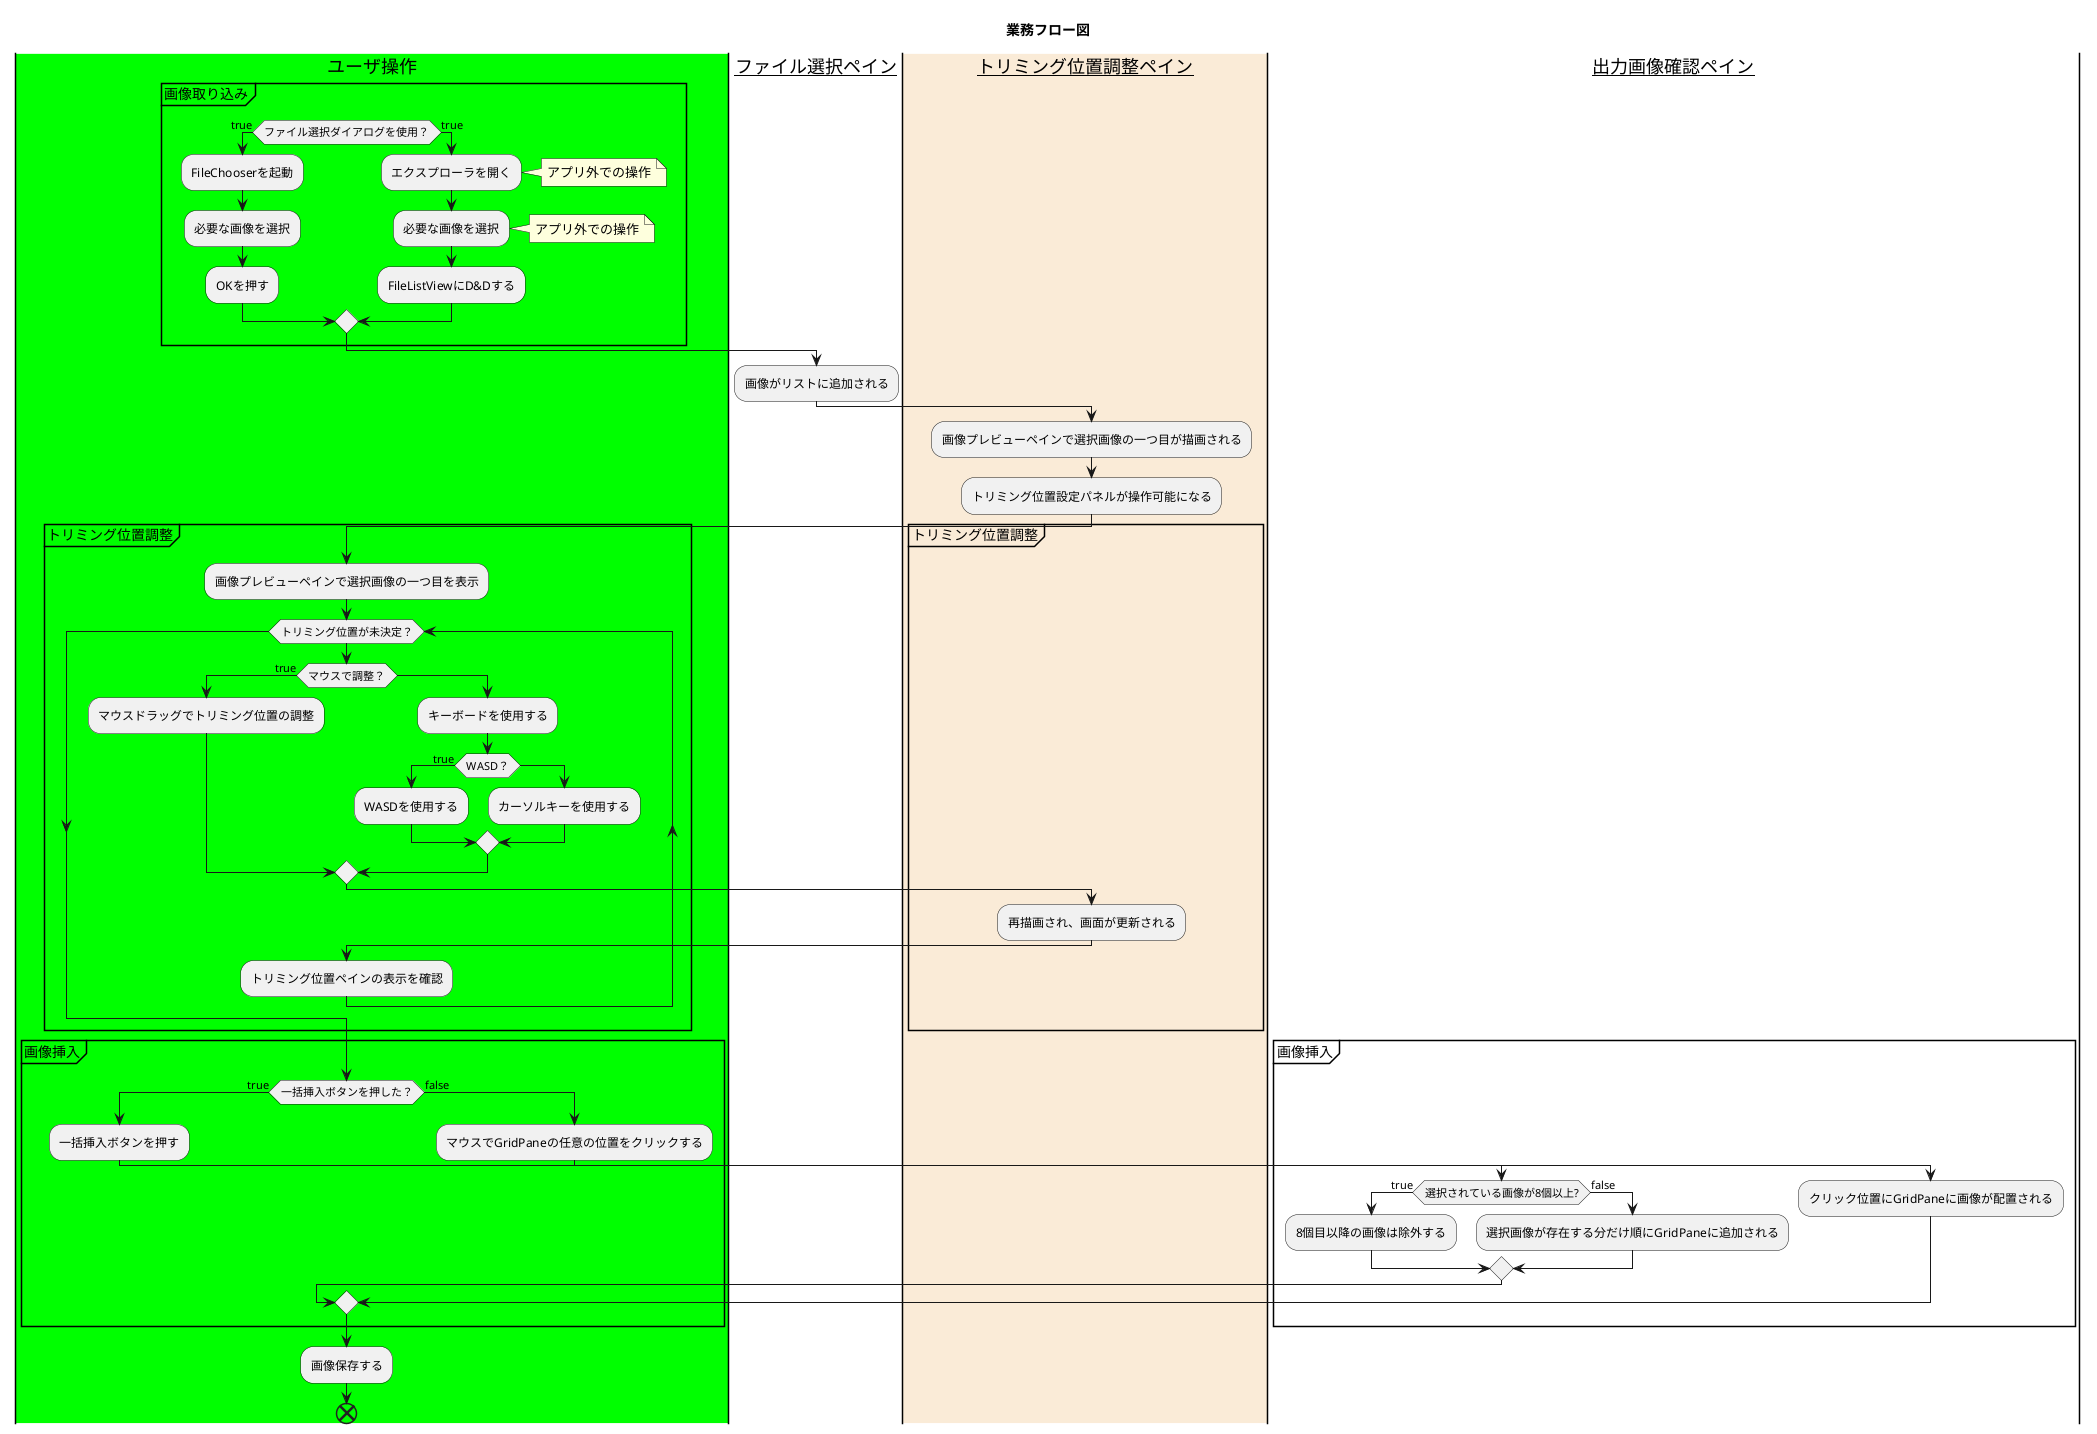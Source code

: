 @startuml img/appflow.png

title 業務フロー図

|#00ff00|ユーザ操作|
  partition 画像取り込み {
    if (ファイル選択ダイアログを使用？) then (true)
      :FileChooserを起動;
      :必要な画像を選択;
      :OKを押す;
    else (true)
      :エクスプローラを開く;
      note right
        アプリ外での操作
      end note
      :必要な画像を選択;
      note right
        アプリ外での操作
      end note
      :FileListViewにD&Dする;
    endif
  }

|__ファイル選択ペイン__|
  :画像がリストに追加される;

|#AntiqueWhite|__トリミング位置調整ペイン__|
  :画像プレビューペインで選択画像の一つ目が描画される;
  :トリミング位置設定パネルが操作可能になる;

|#00ff00|ユーザ操作|
  partition トリミング位置調整 {
    :画像プレビューペインで選択画像の一つ目を表示;
    while (トリミング位置が未決定？)
      if (マウスで調整？) then (true)
        :マウスドラッグでトリミング位置の調整;
      else
        :キーボードを使用する;
        if (WASD？) then (true)
          :WASDを使用する;
        else
          :カーソルキーを使用する;
        endif
      endif

      |#AntiqueWhite|__トリミング位置調整ペイン__|
        :再描画され、画面が更新される;

      |#00ff00|ユーザ操作|
        :トリミング位置ペインの表示を確認;
    endwhile
  }

  partition 画像挿入 {
    if (一括挿入ボタンを押した？) then (true)
      :一括挿入ボタンを押す;

      |__出力画像確認ペイン__|
        if (選択されている画像が8個以上?) then (true)
          :8個目以降の画像は除外する;
        else (false)
          :選択画像が存在する分だけ順にGridPaneに追加される;
        endif
    else (false)
      |#00ff00|ユーザ操作|
        :マウスでGridPaneの任意の位置をクリックする;

      |__出力画像確認ペイン__|
        :クリック位置にGridPaneに画像が配置される;
    endif
  }

|#00ff00|ユーザ操作|
  :画像保存する;

end

@enduml


